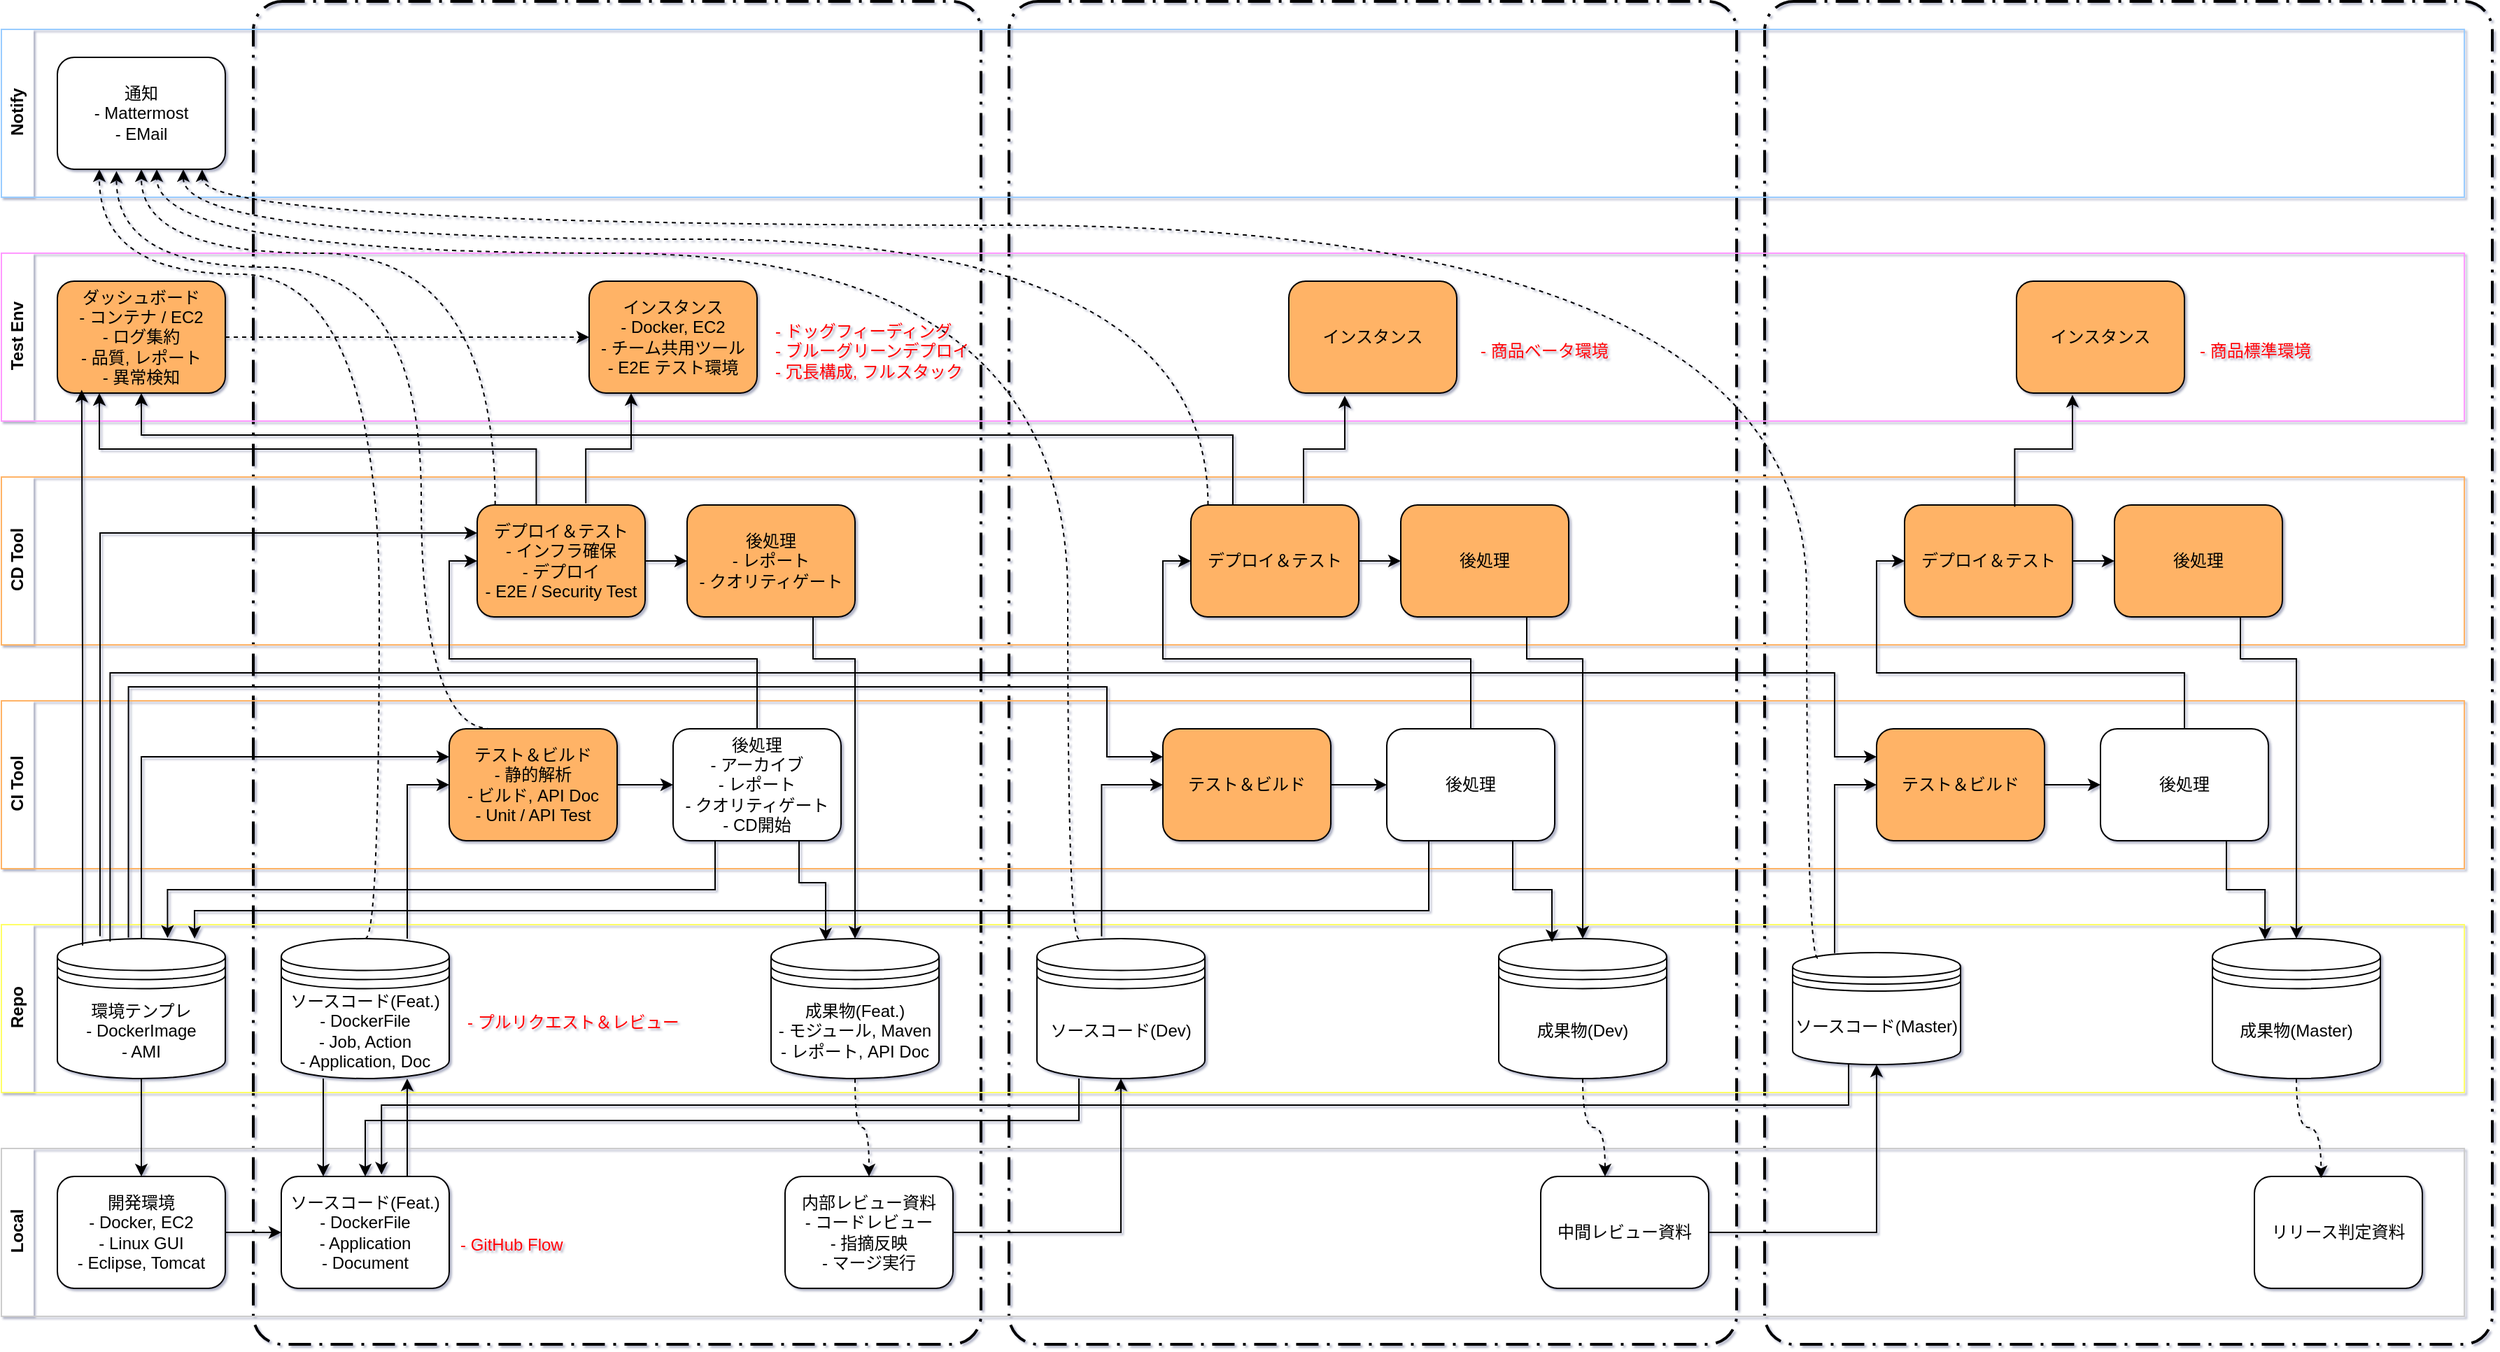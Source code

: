 <mxfile version="13.1.14" type="device"><diagram id="X82tadnI7cAvJiM5e0Vf" name="ページ1"><mxGraphModel dx="2205" dy="1007" grid="0" gridSize="10" guides="1" tooltips="1" connect="1" arrows="1" fold="1" page="1" pageScale="1" pageWidth="1169" pageHeight="1654" math="0" shadow="1"><root><mxCell id="0"/><mxCell id="1" parent="0"/><mxCell id="EK13T6bdT3T-_glC2IRY-36" value="" style="rounded=1;arcSize=4;dashed=1;strokeColor=#000000;fillColor=none;gradientColor=none;dashPattern=8 3 1 3;strokeWidth=2;" parent="1" vertex="1"><mxGeometry x="1300" y="20" width="520" height="960" as="geometry"/></mxCell><mxCell id="EK13T6bdT3T-_glC2IRY-34" value="" style="rounded=1;arcSize=4;dashed=1;strokeColor=#000000;fillColor=none;gradientColor=none;dashPattern=8 3 1 3;strokeWidth=2;" parent="1" vertex="1"><mxGeometry x="760" y="20" width="520" height="960" as="geometry"/></mxCell><mxCell id="EK13T6bdT3T-_glC2IRY-33" value="" style="rounded=1;arcSize=4;dashed=1;strokeColor=#000000;fillColor=none;gradientColor=none;dashPattern=8 3 1 3;strokeWidth=2;" parent="1" vertex="1"><mxGeometry x="220" y="20" width="520" height="960" as="geometry"/></mxCell><mxCell id="EK13T6bdT3T-_glC2IRY-1" value="Test Env" style="swimlane;html=1;horizontal=0;swimlaneLine=0;swimlaneFillColor=none;strokeColor=#FF99FF;" parent="1" vertex="1"><mxGeometry x="40" y="200" width="1760" height="120" as="geometry"/></mxCell><mxCell id="EK13T6bdT3T-_glC2IRY-5" style="edgeStyle=orthogonalEdgeStyle;rounded=0;orthogonalLoop=1;jettySize=auto;html=1;entryX=0;entryY=0.5;entryDx=0;entryDy=0;dashed=1;" parent="EK13T6bdT3T-_glC2IRY-1" source="EK13T6bdT3T-_glC2IRY-3" target="EK13T6bdT3T-_glC2IRY-4" edge="1"><mxGeometry relative="1" as="geometry"/></mxCell><mxCell id="EK13T6bdT3T-_glC2IRY-3" value="ダッシュボード&lt;br&gt;- コンテナ / EC2&lt;br&gt;- ログ集約&lt;br&gt;- 品質, レポート&lt;br&gt;- 異常検知" style="shape=ext;rounded=1;html=1;whiteSpace=wrap;strokeColor=#000000;fillColor=#FFB366;gradientColor=none;" parent="EK13T6bdT3T-_glC2IRY-1" vertex="1"><mxGeometry x="40" y="20" width="120" height="80" as="geometry"/></mxCell><mxCell id="EK13T6bdT3T-_glC2IRY-4" value="インスタンス&lt;br&gt;- Docker, EC2&lt;br&gt;- チーム共用ツール&lt;br&gt;- E2E テスト環境" style="shape=ext;rounded=1;html=1;whiteSpace=wrap;strokeColor=#000000;fillColor=#FFB366;gradientColor=none;" parent="EK13T6bdT3T-_glC2IRY-1" vertex="1"><mxGeometry x="420" y="20" width="120" height="80" as="geometry"/></mxCell><mxCell id="EK13T6bdT3T-_glC2IRY-9" value="インスタンス" style="shape=ext;rounded=1;html=1;whiteSpace=wrap;strokeColor=#000000;fillColor=#FFB366;gradientColor=none;" parent="EK13T6bdT3T-_glC2IRY-1" vertex="1"><mxGeometry x="920" y="20" width="120" height="80" as="geometry"/></mxCell><mxCell id="EK13T6bdT3T-_glC2IRY-17" value="インスタンス" style="shape=ext;rounded=1;html=1;whiteSpace=wrap;strokeColor=#000000;fillColor=#FFB366;gradientColor=none;" parent="EK13T6bdT3T-_glC2IRY-1" vertex="1"><mxGeometry x="1440" y="20" width="120" height="80" as="geometry"/></mxCell><mxCell id="-yRFeY9P3pxVW_NsYgxF-58" value="CD Tool" style="swimlane;html=1;horizontal=0;swimlaneLine=0;strokeColor=#FFB366;fillColor=#ffffff;gradientColor=none;swimlaneFillColor=none;" parent="1" vertex="1"><mxGeometry x="40" y="360" width="1760" height="120" as="geometry"/></mxCell><mxCell id="-yRFeY9P3pxVW_NsYgxF-67" style="edgeStyle=orthogonalEdgeStyle;rounded=0;orthogonalLoop=1;jettySize=auto;html=1;exitX=1;exitY=0.5;exitDx=0;exitDy=0;" parent="-yRFeY9P3pxVW_NsYgxF-58" source="-yRFeY9P3pxVW_NsYgxF-59" target="-yRFeY9P3pxVW_NsYgxF-66" edge="1"><mxGeometry relative="1" as="geometry"/></mxCell><mxCell id="-yRFeY9P3pxVW_NsYgxF-59" value="デプロイ＆テスト&lt;br&gt;- インフラ確保&lt;br&gt;- デプロイ&lt;br&gt;- E2E / Security Test" style="shape=ext;rounded=1;html=1;whiteSpace=wrap;strokeColor=#000000;fillColor=#FFB366;gradientColor=none;" parent="-yRFeY9P3pxVW_NsYgxF-58" vertex="1"><mxGeometry x="340" y="20" width="120" height="80" as="geometry"/></mxCell><mxCell id="-yRFeY9P3pxVW_NsYgxF-66" value="後処理&lt;br&gt;- レポート&lt;br&gt;- クオリティゲート" style="shape=ext;rounded=1;html=1;whiteSpace=wrap;strokeColor=#000000;fillColor=#FFB366;gradientColor=none;" parent="-yRFeY9P3pxVW_NsYgxF-58" vertex="1"><mxGeometry x="490" y="20" width="120" height="80" as="geometry"/></mxCell><mxCell id="-yRFeY9P3pxVW_NsYgxF-70" value="後処理" style="shape=ext;rounded=1;html=1;whiteSpace=wrap;strokeColor=#000000;fillColor=#FFB366;gradientColor=none;" parent="-yRFeY9P3pxVW_NsYgxF-58" vertex="1"><mxGeometry x="1000" y="20" width="120" height="80" as="geometry"/></mxCell><mxCell id="-yRFeY9P3pxVW_NsYgxF-77" value="" style="edgeStyle=orthogonalEdgeStyle;curved=1;rounded=0;orthogonalLoop=1;jettySize=auto;html=1;" parent="-yRFeY9P3pxVW_NsYgxF-58" source="-yRFeY9P3pxVW_NsYgxF-69" target="-yRFeY9P3pxVW_NsYgxF-70" edge="1"><mxGeometry relative="1" as="geometry"/></mxCell><mxCell id="-yRFeY9P3pxVW_NsYgxF-69" value="デプロイ＆テスト" style="shape=ext;rounded=1;html=1;whiteSpace=wrap;strokeColor=#000000;fillColor=#FFB366;gradientColor=none;" parent="-yRFeY9P3pxVW_NsYgxF-58" vertex="1"><mxGeometry x="850" y="20" width="120" height="80" as="geometry"/></mxCell><mxCell id="EK13T6bdT3T-_glC2IRY-25" style="edgeStyle=orthogonalEdgeStyle;rounded=0;orthogonalLoop=1;jettySize=auto;html=1;exitX=1;exitY=0.5;exitDx=0;exitDy=0;entryX=0;entryY=0.5;entryDx=0;entryDy=0;" parent="-yRFeY9P3pxVW_NsYgxF-58" source="EK13T6bdT3T-_glC2IRY-18" target="EK13T6bdT3T-_glC2IRY-19" edge="1"><mxGeometry relative="1" as="geometry"/></mxCell><mxCell id="EK13T6bdT3T-_glC2IRY-18" value="デプロイ＆テスト" style="shape=ext;rounded=1;html=1;whiteSpace=wrap;strokeColor=#000000;fillColor=#FFB366;gradientColor=none;" parent="-yRFeY9P3pxVW_NsYgxF-58" vertex="1"><mxGeometry x="1360" y="20" width="120" height="80" as="geometry"/></mxCell><mxCell id="EK13T6bdT3T-_glC2IRY-19" value="後処理" style="shape=ext;rounded=1;html=1;whiteSpace=wrap;strokeColor=#000000;fillColor=#FFB366;gradientColor=none;" parent="-yRFeY9P3pxVW_NsYgxF-58" vertex="1"><mxGeometry x="1510" y="20" width="120" height="80" as="geometry"/></mxCell><mxCell id="-yRFeY9P3pxVW_NsYgxF-50" value="Notify" style="swimlane;html=1;horizontal=0;swimlaneLine=0;strokeColor=#99CCFF;fillColor=#ffffff;gradientColor=none;swimlaneFillColor=none;" parent="1" vertex="1"><mxGeometry x="40" y="40" width="1760" height="120" as="geometry"/></mxCell><mxCell id="-yRFeY9P3pxVW_NsYgxF-51" value="通知&lt;br&gt;- Mattermost&lt;br&gt;- EMail" style="shape=ext;rounded=1;html=1;whiteSpace=wrap;" parent="-yRFeY9P3pxVW_NsYgxF-50" vertex="1"><mxGeometry x="40" y="20" width="120" height="80" as="geometry"/></mxCell><mxCell id="-yRFeY9P3pxVW_NsYgxF-23" value="Repo" style="swimlane;html=1;horizontal=0;swimlaneLine=0;strokeColor=#FFFF66;swimlaneFillColor=none;" parent="1" vertex="1"><mxGeometry x="40" y="680" width="1760" height="120" as="geometry"><mxRectangle x="40" y="40" width="30" height="50" as="alternateBounds"/></mxGeometry></mxCell><mxCell id="-yRFeY9P3pxVW_NsYgxF-25" value="環境テンプレ&lt;br&gt;- DockerImage&lt;br&gt;- AMI" style="shape=datastore;whiteSpace=wrap;html=1;strokeColor=#000000;fillColor=#ffffff;gradientColor=none;" parent="-yRFeY9P3pxVW_NsYgxF-23" vertex="1"><mxGeometry x="40" y="10" width="120" height="100" as="geometry"/></mxCell><mxCell id="-yRFeY9P3pxVW_NsYgxF-43" value="ソースコード(Dev)" style="shape=datastore;whiteSpace=wrap;html=1;strokeColor=#000000;fillColor=#ffffff;gradientColor=none;" parent="-yRFeY9P3pxVW_NsYgxF-23" vertex="1"><mxGeometry x="740" y="10" width="120" height="100" as="geometry"/></mxCell><mxCell id="-yRFeY9P3pxVW_NsYgxF-79" value="成果物(Feat.)&lt;br&gt;- モジュール, Maven&lt;br&gt;- レポート, API Doc" style="shape=datastore;whiteSpace=wrap;html=1;strokeColor=#000000;fillColor=#ffffff;gradientColor=none;" parent="-yRFeY9P3pxVW_NsYgxF-23" vertex="1"><mxGeometry x="550" y="10" width="120" height="100" as="geometry"/></mxCell><mxCell id="2lESZMW-dsrzZgmEdAfL-4" value="ソースコード(Master)" style="shape=datastore;whiteSpace=wrap;html=1;strokeColor=#000000;fillColor=#ffffff;gradientColor=none;" parent="-yRFeY9P3pxVW_NsYgxF-23" vertex="1"><mxGeometry x="1280" y="20" width="120" height="80" as="geometry"/></mxCell><mxCell id="-yRFeY9P3pxVW_NsYgxF-24" value="Local" style="swimlane;html=1;horizontal=0;swimlaneLine=0;strokeColor=#CCCCCC;swimlaneFillColor=none;" parent="1" vertex="1"><mxGeometry x="40" y="840" width="1760" height="120" as="geometry"><mxRectangle x="40" y="40" width="30" height="50" as="alternateBounds"/></mxGeometry></mxCell><mxCell id="-yRFeY9P3pxVW_NsYgxF-35" style="edgeStyle=orthogonalEdgeStyle;rounded=0;orthogonalLoop=1;jettySize=auto;html=1;exitX=1;exitY=0.5;exitDx=0;exitDy=0;entryX=0;entryY=0.5;entryDx=0;entryDy=0;" parent="-yRFeY9P3pxVW_NsYgxF-24" source="-yRFeY9P3pxVW_NsYgxF-26" target="-yRFeY9P3pxVW_NsYgxF-32" edge="1"><mxGeometry relative="1" as="geometry"/></mxCell><mxCell id="-yRFeY9P3pxVW_NsYgxF-26" value="開発環境&lt;br&gt;- Docker,&amp;nbsp;EC2&lt;br&gt;- Linux GUI&lt;br&gt;- Eclipse, Tomcat" style="shape=ext;rounded=1;html=1;whiteSpace=wrap;" parent="-yRFeY9P3pxVW_NsYgxF-24" vertex="1"><mxGeometry x="40" y="20" width="120" height="80" as="geometry"/></mxCell><mxCell id="-yRFeY9P3pxVW_NsYgxF-32" value="ソースコード(Feat.)&lt;br&gt;- DockerFile&lt;br&gt;- Application&lt;br&gt;- Document" style="shape=ext;rounded=1;html=1;whiteSpace=wrap;" parent="-yRFeY9P3pxVW_NsYgxF-24" vertex="1"><mxGeometry x="200" y="20" width="120" height="80" as="geometry"/></mxCell><mxCell id="-yRFeY9P3pxVW_NsYgxF-41" value="内部レビュー資料&lt;br&gt;- コードレビュー&lt;br&gt;- 指摘反映&lt;br&gt;- マージ実行" style="shape=ext;rounded=1;html=1;whiteSpace=wrap;" parent="-yRFeY9P3pxVW_NsYgxF-24" vertex="1"><mxGeometry x="560" y="20" width="120" height="80" as="geometry"/></mxCell><mxCell id="2lESZMW-dsrzZgmEdAfL-5" value="中間レビュー資料" style="shape=ext;rounded=1;html=1;whiteSpace=wrap;" parent="-yRFeY9P3pxVW_NsYgxF-24" vertex="1"><mxGeometry x="1100" y="20" width="120" height="80" as="geometry"/></mxCell><mxCell id="EK13T6bdT3T-_glC2IRY-31" value="リリース判定資料" style="shape=ext;rounded=1;html=1;whiteSpace=wrap;" parent="-yRFeY9P3pxVW_NsYgxF-24" vertex="1"><mxGeometry x="1610" y="20" width="120" height="80" as="geometry"/></mxCell><mxCell id="-yRFeY9P3pxVW_NsYgxF-36" value="CI Tool" style="swimlane;html=1;horizontal=0;swimlaneLine=0;strokeColor=#FFB366;swimlaneFillColor=none;" parent="1" vertex="1"><mxGeometry x="40" y="520" width="1760" height="120" as="geometry"/></mxCell><mxCell id="-yRFeY9P3pxVW_NsYgxF-40" style="edgeStyle=orthogonalEdgeStyle;rounded=0;orthogonalLoop=1;jettySize=auto;html=1;exitX=1;exitY=0.5;exitDx=0;exitDy=0;entryX=0;entryY=0.5;entryDx=0;entryDy=0;" parent="-yRFeY9P3pxVW_NsYgxF-36" source="-yRFeY9P3pxVW_NsYgxF-37" target="-yRFeY9P3pxVW_NsYgxF-39" edge="1"><mxGeometry relative="1" as="geometry"/></mxCell><mxCell id="-yRFeY9P3pxVW_NsYgxF-37" value="テスト＆ビルド&lt;br&gt;- 静的解析&lt;br&gt;- ビルド, API Doc&lt;br&gt;- Unit / API Test" style="shape=ext;rounded=1;html=1;whiteSpace=wrap;fillColor=#FFB366;" parent="-yRFeY9P3pxVW_NsYgxF-36" vertex="1"><mxGeometry x="320" y="20" width="120" height="80" as="geometry"/></mxCell><mxCell id="-yRFeY9P3pxVW_NsYgxF-39" value="後処理&lt;br&gt;- アーカイブ&lt;br&gt;- レポート&lt;br&gt;- クオリティゲート&lt;br&gt;- CD開始" style="shape=ext;rounded=1;html=1;whiteSpace=wrap;" parent="-yRFeY9P3pxVW_NsYgxF-36" vertex="1"><mxGeometry x="480" y="20" width="120" height="80" as="geometry"/></mxCell><mxCell id="-yRFeY9P3pxVW_NsYgxF-48" style="edgeStyle=orthogonalEdgeStyle;rounded=0;orthogonalLoop=1;jettySize=auto;html=1;exitX=1;exitY=0.5;exitDx=0;exitDy=0;entryX=0;entryY=0.5;entryDx=0;entryDy=0;" parent="-yRFeY9P3pxVW_NsYgxF-36" source="-yRFeY9P3pxVW_NsYgxF-45" target="-yRFeY9P3pxVW_NsYgxF-46" edge="1"><mxGeometry relative="1" as="geometry"/></mxCell><mxCell id="-yRFeY9P3pxVW_NsYgxF-45" value="テスト＆ビルド" style="shape=ext;rounded=1;html=1;whiteSpace=wrap;fillColor=#FFB366;" parent="-yRFeY9P3pxVW_NsYgxF-36" vertex="1"><mxGeometry x="830" y="20" width="120" height="80" as="geometry"/></mxCell><mxCell id="-yRFeY9P3pxVW_NsYgxF-46" value="後処理" style="shape=ext;rounded=1;html=1;whiteSpace=wrap;" parent="-yRFeY9P3pxVW_NsYgxF-36" vertex="1"><mxGeometry x="990" y="20" width="120" height="80" as="geometry"/></mxCell><mxCell id="-yRFeY9P3pxVW_NsYgxF-27" style="edgeStyle=orthogonalEdgeStyle;rounded=0;orthogonalLoop=1;jettySize=auto;html=1;entryX=0.5;entryY=0;entryDx=0;entryDy=0;" parent="1" source="-yRFeY9P3pxVW_NsYgxF-25" target="-yRFeY9P3pxVW_NsYgxF-26" edge="1"><mxGeometry relative="1" as="geometry"/></mxCell><mxCell id="-yRFeY9P3pxVW_NsYgxF-33" style="edgeStyle=orthogonalEdgeStyle;rounded=0;orthogonalLoop=1;jettySize=auto;html=1;exitX=0.25;exitY=1;exitDx=0;exitDy=0;entryX=0.25;entryY=0;entryDx=0;entryDy=0;" parent="1" source="-yRFeY9P3pxVW_NsYgxF-31" target="-yRFeY9P3pxVW_NsYgxF-32" edge="1"><mxGeometry relative="1" as="geometry"/></mxCell><mxCell id="-yRFeY9P3pxVW_NsYgxF-38" style="edgeStyle=orthogonalEdgeStyle;rounded=0;orthogonalLoop=1;jettySize=auto;html=1;exitX=0.75;exitY=0;exitDx=0;exitDy=0;entryX=0;entryY=0.5;entryDx=0;entryDy=0;" parent="1" source="-yRFeY9P3pxVW_NsYgxF-31" target="-yRFeY9P3pxVW_NsYgxF-37" edge="1"><mxGeometry relative="1" as="geometry"/></mxCell><mxCell id="-yRFeY9P3pxVW_NsYgxF-52" style="edgeStyle=orthogonalEdgeStyle;rounded=0;orthogonalLoop=1;jettySize=auto;html=1;exitX=0.5;exitY=0;exitDx=0;exitDy=0;entryX=0.25;entryY=1;entryDx=0;entryDy=0;dashed=1;elbow=vertical;curved=1;" parent="1" source="-yRFeY9P3pxVW_NsYgxF-31" target="-yRFeY9P3pxVW_NsYgxF-51" edge="1"><mxGeometry relative="1" as="geometry"><Array as="points"><mxPoint x="310" y="690"/><mxPoint x="310" y="215"/><mxPoint x="110" y="215"/></Array></mxGeometry></mxCell><mxCell id="-yRFeY9P3pxVW_NsYgxF-31" value="ソースコード(Feat.)&lt;br&gt;- DockerFile&lt;br&gt;- Job, Action&lt;br&gt;- Application,&amp;nbsp;Doc" style="shape=datastore;whiteSpace=wrap;html=1;strokeColor=#000000;fillColor=#ffffff;gradientColor=none;" parent="1" vertex="1"><mxGeometry x="240" y="690" width="120" height="100" as="geometry"/></mxCell><mxCell id="-yRFeY9P3pxVW_NsYgxF-34" style="edgeStyle=orthogonalEdgeStyle;rounded=0;orthogonalLoop=1;jettySize=auto;html=1;exitX=0.75;exitY=0;exitDx=0;exitDy=0;entryX=0.75;entryY=1;entryDx=0;entryDy=0;" parent="1" source="-yRFeY9P3pxVW_NsYgxF-32" target="-yRFeY9P3pxVW_NsYgxF-31" edge="1"><mxGeometry relative="1" as="geometry"/></mxCell><mxCell id="-yRFeY9P3pxVW_NsYgxF-44" value="" style="edgeStyle=orthogonalEdgeStyle;rounded=0;orthogonalLoop=1;jettySize=auto;html=1;entryX=0.5;entryY=1;entryDx=0;entryDy=0;" parent="1" source="-yRFeY9P3pxVW_NsYgxF-41" target="-yRFeY9P3pxVW_NsYgxF-43" edge="1"><mxGeometry relative="1" as="geometry"/></mxCell><mxCell id="-yRFeY9P3pxVW_NsYgxF-47" style="edgeStyle=orthogonalEdgeStyle;rounded=0;orthogonalLoop=1;jettySize=auto;html=1;entryX=0;entryY=0.5;entryDx=0;entryDy=0;exitX=0.385;exitY=-0.016;exitDx=0;exitDy=0;exitPerimeter=0;" parent="1" source="-yRFeY9P3pxVW_NsYgxF-43" target="-yRFeY9P3pxVW_NsYgxF-45" edge="1"><mxGeometry relative="1" as="geometry"/></mxCell><mxCell id="-yRFeY9P3pxVW_NsYgxF-53" style="rounded=0;orthogonalLoop=1;jettySize=auto;html=1;exitX=0.25;exitY=0;exitDx=0;exitDy=0;dashed=1;edgeStyle=orthogonalEdgeStyle;curved=1;entryX=0.352;entryY=1.015;entryDx=0;entryDy=0;entryPerimeter=0;" parent="1" source="-yRFeY9P3pxVW_NsYgxF-37" target="-yRFeY9P3pxVW_NsYgxF-51" edge="1"><mxGeometry relative="1" as="geometry"><mxPoint x="312" y="139" as="targetPoint"/><Array as="points"><mxPoint x="340" y="540"/><mxPoint x="340" y="210"/><mxPoint x="122" y="210"/></Array></mxGeometry></mxCell><mxCell id="-yRFeY9P3pxVW_NsYgxF-54" style="edgeStyle=orthogonalEdgeStyle;rounded=0;orthogonalLoop=1;jettySize=auto;html=1;dashed=1;curved=1;entryX=0.592;entryY=1;entryDx=0;entryDy=0;entryPerimeter=0;exitX=0.25;exitY=0;exitDx=0;exitDy=0;" parent="1" source="-yRFeY9P3pxVW_NsYgxF-43" target="-yRFeY9P3pxVW_NsYgxF-51" edge="1"><mxGeometry relative="1" as="geometry"><mxPoint x="690" y="550" as="sourcePoint"/><mxPoint x="360" y="140" as="targetPoint"/><Array as="points"><mxPoint x="802" y="690"/><mxPoint x="802" y="200"/><mxPoint x="151" y="200"/></Array></mxGeometry></mxCell><mxCell id="-yRFeY9P3pxVW_NsYgxF-55" style="edgeStyle=orthogonalEdgeStyle;rounded=0;orthogonalLoop=1;jettySize=auto;html=1;entryX=0;entryY=0.25;entryDx=0;entryDy=0;" parent="1" source="-yRFeY9P3pxVW_NsYgxF-25" target="-yRFeY9P3pxVW_NsYgxF-37" edge="1"><mxGeometry relative="1" as="geometry"><Array as="points"><mxPoint x="140" y="560"/></Array></mxGeometry></mxCell><mxCell id="-yRFeY9P3pxVW_NsYgxF-56" style="edgeStyle=orthogonalEdgeStyle;rounded=0;orthogonalLoop=1;jettySize=auto;html=1;entryX=0;entryY=0.25;entryDx=0;entryDy=0;exitX=0.423;exitY=-0.007;exitDx=0;exitDy=0;exitPerimeter=0;" parent="1" source="-yRFeY9P3pxVW_NsYgxF-25" target="-yRFeY9P3pxVW_NsYgxF-45" edge="1"><mxGeometry relative="1" as="geometry"><mxPoint x="130" y="700" as="sourcePoint"/><Array as="points"><mxPoint x="131" y="510"/><mxPoint x="830" y="510"/><mxPoint x="830" y="560"/></Array></mxGeometry></mxCell><mxCell id="-yRFeY9P3pxVW_NsYgxF-57" style="edgeStyle=orthogonalEdgeStyle;rounded=0;orthogonalLoop=1;jettySize=auto;html=1;exitX=0.25;exitY=1;exitDx=0;exitDy=0;" parent="1" source="-yRFeY9P3pxVW_NsYgxF-43" target="-yRFeY9P3pxVW_NsYgxF-32" edge="1"><mxGeometry relative="1" as="geometry"><Array as="points"><mxPoint x="810" y="820"/><mxPoint x="300" y="820"/></Array></mxGeometry></mxCell><mxCell id="-yRFeY9P3pxVW_NsYgxF-61" style="rounded=0;orthogonalLoop=1;jettySize=auto;html=1;exitX=0.107;exitY=0.001;exitDx=0;exitDy=0;dashed=1;edgeStyle=orthogonalEdgeStyle;elbow=vertical;curved=1;entryX=0.5;entryY=1;entryDx=0;entryDy=0;exitPerimeter=0;" parent="1" source="-yRFeY9P3pxVW_NsYgxF-59" target="-yRFeY9P3pxVW_NsYgxF-51" edge="1"><mxGeometry relative="1" as="geometry"><Array as="points"><mxPoint x="393" y="200"/><mxPoint x="140" y="200"/></Array></mxGeometry></mxCell><mxCell id="-yRFeY9P3pxVW_NsYgxF-62" style="edgeStyle=orthogonalEdgeStyle;rounded=0;orthogonalLoop=1;jettySize=auto;html=1;entryX=0;entryY=0.25;entryDx=0;entryDy=0;exitX=0.254;exitY=-0.017;exitDx=0;exitDy=0;exitPerimeter=0;" parent="1" source="-yRFeY9P3pxVW_NsYgxF-25" target="-yRFeY9P3pxVW_NsYgxF-59" edge="1"><mxGeometry relative="1" as="geometry"><mxPoint x="120" y="700" as="sourcePoint"/><Array as="points"><mxPoint x="111" y="400"/></Array></mxGeometry></mxCell><mxCell id="-yRFeY9P3pxVW_NsYgxF-63" style="edgeStyle=orthogonalEdgeStyle;rounded=0;orthogonalLoop=1;jettySize=auto;html=1;exitX=0.25;exitY=1;exitDx=0;exitDy=0;entryX=0.656;entryY=-0.005;entryDx=0;entryDy=0;entryPerimeter=0;" parent="1" source="-yRFeY9P3pxVW_NsYgxF-39" target="-yRFeY9P3pxVW_NsYgxF-25" edge="1"><mxGeometry relative="1" as="geometry"/></mxCell><mxCell id="-yRFeY9P3pxVW_NsYgxF-64" style="edgeStyle=orthogonalEdgeStyle;rounded=0;orthogonalLoop=1;jettySize=auto;html=1;exitX=0.25;exitY=1;exitDx=0;exitDy=0;entryX=0.817;entryY=0;entryDx=0;entryDy=0;entryPerimeter=0;" parent="1" source="-yRFeY9P3pxVW_NsYgxF-46" target="-yRFeY9P3pxVW_NsYgxF-25" edge="1"><mxGeometry relative="1" as="geometry"><Array as="points"><mxPoint x="1060" y="670"/><mxPoint x="178" y="670"/></Array></mxGeometry></mxCell><mxCell id="-yRFeY9P3pxVW_NsYgxF-68" style="edgeStyle=orthogonalEdgeStyle;rounded=0;orthogonalLoop=1;jettySize=auto;html=1;exitX=0.5;exitY=0;exitDx=0;exitDy=0;entryX=0;entryY=0.5;entryDx=0;entryDy=0;" parent="1" source="-yRFeY9P3pxVW_NsYgxF-39" target="-yRFeY9P3pxVW_NsYgxF-59" edge="1"><mxGeometry relative="1" as="geometry"><Array as="points"><mxPoint x="580" y="490"/><mxPoint x="360" y="490"/><mxPoint x="360" y="420"/></Array></mxGeometry></mxCell><mxCell id="-yRFeY9P3pxVW_NsYgxF-73" style="edgeStyle=orthogonalEdgeStyle;rounded=0;orthogonalLoop=1;jettySize=auto;html=1;entryX=0.75;entryY=1;entryDx=0;entryDy=0;dashed=1;curved=1;exitX=0.102;exitY=0.001;exitDx=0;exitDy=0;exitPerimeter=0;" parent="1" source="-yRFeY9P3pxVW_NsYgxF-69" target="-yRFeY9P3pxVW_NsYgxF-51" edge="1"><mxGeometry relative="1" as="geometry"><Array as="points"><mxPoint x="902" y="190"/><mxPoint x="170" y="190"/></Array></mxGeometry></mxCell><mxCell id="-yRFeY9P3pxVW_NsYgxF-71" style="edgeStyle=orthogonalEdgeStyle;rounded=0;orthogonalLoop=1;jettySize=auto;html=1;exitX=0.5;exitY=0;exitDx=0;exitDy=0;entryX=0;entryY=0.5;entryDx=0;entryDy=0;" parent="1" source="-yRFeY9P3pxVW_NsYgxF-46" target="-yRFeY9P3pxVW_NsYgxF-69" edge="1"><mxGeometry relative="1" as="geometry"><Array as="points"><mxPoint x="1090" y="490"/><mxPoint x="870" y="490"/><mxPoint x="870" y="420"/></Array></mxGeometry></mxCell><mxCell id="-yRFeY9P3pxVW_NsYgxF-83" style="edgeStyle=orthogonalEdgeStyle;rounded=0;orthogonalLoop=1;jettySize=auto;html=1;exitX=0.5;exitY=1;exitDx=0;exitDy=0;dashed=1;curved=1;entryX=0.5;entryY=0;entryDx=0;entryDy=0;" parent="1" source="-yRFeY9P3pxVW_NsYgxF-79" target="-yRFeY9P3pxVW_NsYgxF-41" edge="1"><mxGeometry relative="1" as="geometry"/></mxCell><mxCell id="2lESZMW-dsrzZgmEdAfL-1" style="edgeStyle=orthogonalEdgeStyle;rounded=0;orthogonalLoop=1;jettySize=auto;html=1;exitX=0.75;exitY=1;exitDx=0;exitDy=0;" parent="1" source="-yRFeY9P3pxVW_NsYgxF-66" target="-yRFeY9P3pxVW_NsYgxF-79" edge="1"><mxGeometry relative="1" as="geometry"><Array as="points"><mxPoint x="620" y="490"/><mxPoint x="650" y="490"/></Array></mxGeometry></mxCell><mxCell id="2lESZMW-dsrzZgmEdAfL-14" style="edgeStyle=orthogonalEdgeStyle;rounded=0;orthogonalLoop=1;jettySize=auto;html=1;exitX=0.5;exitY=1;exitDx=0;exitDy=0;entryX=0.383;entryY=0;entryDx=0;entryDy=0;entryPerimeter=0;curved=1;dashed=1;" parent="1" source="2lESZMW-dsrzZgmEdAfL-3" target="2lESZMW-dsrzZgmEdAfL-5" edge="1"><mxGeometry relative="1" as="geometry"/></mxCell><mxCell id="2lESZMW-dsrzZgmEdAfL-3" value="成果物(Dev)" style="shape=datastore;whiteSpace=wrap;html=1;strokeColor=#000000;fillColor=#ffffff;gradientColor=none;" parent="1" vertex="1"><mxGeometry x="1110" y="690" width="120" height="100" as="geometry"/></mxCell><mxCell id="2lESZMW-dsrzZgmEdAfL-15" style="edgeStyle=orthogonalEdgeStyle;curved=1;rounded=0;orthogonalLoop=1;jettySize=auto;html=1;exitX=0.15;exitY=0.05;exitDx=0;exitDy=0;entryX=0.862;entryY=1.001;entryDx=0;entryDy=0;dashed=1;entryPerimeter=0;exitPerimeter=0;" parent="1" source="2lESZMW-dsrzZgmEdAfL-4" target="-yRFeY9P3pxVW_NsYgxF-51" edge="1"><mxGeometry relative="1" as="geometry"><Array as="points"><mxPoint x="1330" y="704"/><mxPoint x="1330" y="180"/><mxPoint x="183" y="180"/></Array></mxGeometry></mxCell><mxCell id="EK13T6bdT3T-_glC2IRY-22" style="edgeStyle=orthogonalEdgeStyle;rounded=0;orthogonalLoop=1;jettySize=auto;html=1;entryX=0;entryY=0.5;entryDx=0;entryDy=0;exitX=0.25;exitY=0.004;exitDx=0;exitDy=0;exitPerimeter=0;" parent="1" source="2lESZMW-dsrzZgmEdAfL-4" target="EK13T6bdT3T-_glC2IRY-20" edge="1"><mxGeometry relative="1" as="geometry"/></mxCell><mxCell id="2lESZMW-dsrzZgmEdAfL-6" style="edgeStyle=orthogonalEdgeStyle;rounded=0;orthogonalLoop=1;jettySize=auto;html=1;exitX=0.75;exitY=1;exitDx=0;exitDy=0;entryX=0.317;entryY=0.025;entryDx=0;entryDy=0;entryPerimeter=0;" parent="1" source="-yRFeY9P3pxVW_NsYgxF-46" target="2lESZMW-dsrzZgmEdAfL-3" edge="1"><mxGeometry relative="1" as="geometry"/></mxCell><mxCell id="2lESZMW-dsrzZgmEdAfL-7" style="edgeStyle=orthogonalEdgeStyle;rounded=0;orthogonalLoop=1;jettySize=auto;html=1;exitX=0.75;exitY=1;exitDx=0;exitDy=0;entryX=0.5;entryY=0;entryDx=0;entryDy=0;" parent="1" source="-yRFeY9P3pxVW_NsYgxF-70" target="2lESZMW-dsrzZgmEdAfL-3" edge="1"><mxGeometry relative="1" as="geometry"><Array as="points"><mxPoint x="1130" y="490"/><mxPoint x="1170" y="490"/></Array></mxGeometry></mxCell><mxCell id="2lESZMW-dsrzZgmEdAfL-8" style="edgeStyle=orthogonalEdgeStyle;rounded=0;orthogonalLoop=1;jettySize=auto;html=1;exitX=0.75;exitY=1;exitDx=0;exitDy=0;entryX=0.325;entryY=0.013;entryDx=0;entryDy=0;entryPerimeter=0;" parent="1" source="-yRFeY9P3pxVW_NsYgxF-39" target="-yRFeY9P3pxVW_NsYgxF-79" edge="1"><mxGeometry relative="1" as="geometry"><Array as="points"><mxPoint x="610" y="650"/><mxPoint x="629" y="650"/></Array></mxGeometry></mxCell><mxCell id="2lESZMW-dsrzZgmEdAfL-9" style="edgeStyle=orthogonalEdgeStyle;rounded=0;orthogonalLoop=1;jettySize=auto;html=1;exitX=1;exitY=0.5;exitDx=0;exitDy=0;entryX=0.5;entryY=1;entryDx=0;entryDy=0;" parent="1" source="2lESZMW-dsrzZgmEdAfL-5" target="2lESZMW-dsrzZgmEdAfL-4" edge="1"><mxGeometry relative="1" as="geometry"/></mxCell><mxCell id="EK13T6bdT3T-_glC2IRY-6" style="edgeStyle=orthogonalEdgeStyle;rounded=0;orthogonalLoop=1;jettySize=auto;html=1;entryX=0.25;entryY=1;entryDx=0;entryDy=0;exitX=0.647;exitY=-0.014;exitDx=0;exitDy=0;exitPerimeter=0;" parent="1" source="-yRFeY9P3pxVW_NsYgxF-59" target="EK13T6bdT3T-_glC2IRY-4" edge="1"><mxGeometry relative="1" as="geometry"/></mxCell><mxCell id="EK13T6bdT3T-_glC2IRY-7" style="edgeStyle=orthogonalEdgeStyle;rounded=0;orthogonalLoop=1;jettySize=auto;html=1;entryX=0.25;entryY=1;entryDx=0;entryDy=0;exitX=0.352;exitY=0.001;exitDx=0;exitDy=0;exitPerimeter=0;" parent="1" source="-yRFeY9P3pxVW_NsYgxF-59" target="EK13T6bdT3T-_glC2IRY-3" edge="1"><mxGeometry relative="1" as="geometry"/></mxCell><mxCell id="EK13T6bdT3T-_glC2IRY-8" style="edgeStyle=orthogonalEdgeStyle;rounded=0;orthogonalLoop=1;jettySize=auto;html=1;exitX=0.25;exitY=0;exitDx=0;exitDy=0;entryX=0.5;entryY=1;entryDx=0;entryDy=0;" parent="1" source="-yRFeY9P3pxVW_NsYgxF-69" target="EK13T6bdT3T-_glC2IRY-3" edge="1"><mxGeometry relative="1" as="geometry"><Array as="points"><mxPoint x="920" y="330"/><mxPoint x="140" y="330"/></Array></mxGeometry></mxCell><mxCell id="EK13T6bdT3T-_glC2IRY-10" style="edgeStyle=orthogonalEdgeStyle;rounded=0;orthogonalLoop=1;jettySize=auto;html=1;exitX=0.671;exitY=-0.014;exitDx=0;exitDy=0;entryX=0.333;entryY=1.023;entryDx=0;entryDy=0;entryPerimeter=0;exitPerimeter=0;" parent="1" source="-yRFeY9P3pxVW_NsYgxF-69" target="EK13T6bdT3T-_glC2IRY-9" edge="1"><mxGeometry relative="1" as="geometry"/></mxCell><mxCell id="EK13T6bdT3T-_glC2IRY-23" style="edgeStyle=orthogonalEdgeStyle;rounded=0;orthogonalLoop=1;jettySize=auto;html=1;entryX=0;entryY=0.5;entryDx=0;entryDy=0;" parent="1" source="EK13T6bdT3T-_glC2IRY-20" target="EK13T6bdT3T-_glC2IRY-21" edge="1"><mxGeometry relative="1" as="geometry"/></mxCell><mxCell id="EK13T6bdT3T-_glC2IRY-20" value="テスト＆ビルド" style="shape=ext;rounded=1;html=1;whiteSpace=wrap;fillColor=#FFB366;" parent="1" vertex="1"><mxGeometry x="1380" y="540" width="120" height="80" as="geometry"/></mxCell><mxCell id="EK13T6bdT3T-_glC2IRY-24" style="edgeStyle=orthogonalEdgeStyle;rounded=0;orthogonalLoop=1;jettySize=auto;html=1;exitX=0.5;exitY=0;exitDx=0;exitDy=0;entryX=0;entryY=0.5;entryDx=0;entryDy=0;" parent="1" source="EK13T6bdT3T-_glC2IRY-21" target="EK13T6bdT3T-_glC2IRY-18" edge="1"><mxGeometry relative="1" as="geometry"/></mxCell><mxCell id="EK13T6bdT3T-_glC2IRY-28" style="edgeStyle=orthogonalEdgeStyle;rounded=0;orthogonalLoop=1;jettySize=auto;html=1;exitX=0.75;exitY=1;exitDx=0;exitDy=0;entryX=0.313;entryY=0.006;entryDx=0;entryDy=0;entryPerimeter=0;" parent="1" source="EK13T6bdT3T-_glC2IRY-21" target="EK13T6bdT3T-_glC2IRY-27" edge="1"><mxGeometry relative="1" as="geometry"/></mxCell><mxCell id="EK13T6bdT3T-_glC2IRY-21" value="後処理" style="shape=ext;rounded=1;html=1;whiteSpace=wrap;" parent="1" vertex="1"><mxGeometry x="1540" y="540" width="120" height="80" as="geometry"/></mxCell><mxCell id="EK13T6bdT3T-_glC2IRY-26" style="edgeStyle=orthogonalEdgeStyle;rounded=0;orthogonalLoop=1;jettySize=auto;html=1;entryX=0.333;entryY=1.015;entryDx=0;entryDy=0;exitX=0.656;exitY=0.015;exitDx=0;exitDy=0;exitPerimeter=0;entryPerimeter=0;" parent="1" source="EK13T6bdT3T-_glC2IRY-18" target="EK13T6bdT3T-_glC2IRY-17" edge="1"><mxGeometry relative="1" as="geometry"><mxPoint x="1460" y="380" as="sourcePoint"/></mxGeometry></mxCell><mxCell id="EK13T6bdT3T-_glC2IRY-32" style="edgeStyle=orthogonalEdgeStyle;rounded=0;orthogonalLoop=1;jettySize=auto;html=1;entryX=0.397;entryY=0.015;entryDx=0;entryDy=0;entryPerimeter=0;curved=1;dashed=1;" parent="1" source="EK13T6bdT3T-_glC2IRY-27" target="EK13T6bdT3T-_glC2IRY-31" edge="1"><mxGeometry relative="1" as="geometry"/></mxCell><mxCell id="EK13T6bdT3T-_glC2IRY-27" value="成果物(Master)" style="shape=datastore;whiteSpace=wrap;html=1;strokeColor=#000000;fillColor=#ffffff;gradientColor=none;" parent="1" vertex="1"><mxGeometry x="1620" y="690" width="120" height="100" as="geometry"/></mxCell><mxCell id="EK13T6bdT3T-_glC2IRY-29" style="edgeStyle=orthogonalEdgeStyle;rounded=0;orthogonalLoop=1;jettySize=auto;html=1;exitX=0.75;exitY=1;exitDx=0;exitDy=0;" parent="1" source="EK13T6bdT3T-_glC2IRY-19" target="EK13T6bdT3T-_glC2IRY-27" edge="1"><mxGeometry relative="1" as="geometry"><Array as="points"><mxPoint x="1640" y="490"/><mxPoint x="1680" y="490"/></Array></mxGeometry></mxCell><mxCell id="EK13T6bdT3T-_glC2IRY-30" style="edgeStyle=orthogonalEdgeStyle;rounded=0;orthogonalLoop=1;jettySize=auto;html=1;entryX=0;entryY=0.25;entryDx=0;entryDy=0;exitX=0.314;exitY=0.021;exitDx=0;exitDy=0;exitPerimeter=0;" parent="1" source="-yRFeY9P3pxVW_NsYgxF-25" target="EK13T6bdT3T-_glC2IRY-20" edge="1"><mxGeometry relative="1" as="geometry"><Array as="points"><mxPoint x="118" y="500"/><mxPoint x="1350" y="500"/><mxPoint x="1350" y="560"/></Array></mxGeometry></mxCell><mxCell id="EK13T6bdT3T-_glC2IRY-37" style="edgeStyle=orthogonalEdgeStyle;rounded=0;orthogonalLoop=1;jettySize=auto;html=1;entryX=0.597;entryY=-0.017;entryDx=0;entryDy=0;entryPerimeter=0;" parent="1" source="2lESZMW-dsrzZgmEdAfL-4" target="-yRFeY9P3pxVW_NsYgxF-32" edge="1"><mxGeometry relative="1" as="geometry"><Array as="points"><mxPoint x="1360" y="809"/><mxPoint x="312" y="809"/></Array></mxGeometry></mxCell><mxCell id="pdgscjAGIWUmsSz77S34-1" value="- ドッグフィーディング&lt;br&gt;&lt;div&gt;&lt;span&gt;- ブルーグリーンデプロイ&lt;/span&gt;&lt;/div&gt;&lt;div&gt;&lt;span&gt;- 冗長構成, フルスタック&lt;/span&gt;&lt;/div&gt;" style="text;html=1;strokeColor=none;fillColor=none;align=left;verticalAlign=middle;whiteSpace=wrap;rounded=0;fontColor=#FF0000;" parent="1" vertex="1"><mxGeometry x="591" y="244.5" width="145" height="51" as="geometry"/></mxCell><mxCell id="pdgscjAGIWUmsSz77S34-4" value="- GitHub Flow" style="text;html=1;strokeColor=none;fillColor=none;align=left;verticalAlign=middle;whiteSpace=wrap;rounded=0;fontColor=#FF0000;" parent="1" vertex="1"><mxGeometry x="366" y="899" width="145" height="20" as="geometry"/></mxCell><mxCell id="pdgscjAGIWUmsSz77S34-5" value="- プルリクエスト＆レビュー" style="text;html=1;strokeColor=none;fillColor=none;align=left;verticalAlign=middle;whiteSpace=wrap;rounded=0;fontColor=#FF0000;" parent="1" vertex="1"><mxGeometry x="371" y="740" width="160" height="20" as="geometry"/></mxCell><mxCell id="1ikpfWHT-vNuqs4qASgn-2" value="- 商品標準環境" style="text;html=1;strokeColor=none;fillColor=none;align=left;verticalAlign=middle;whiteSpace=wrap;rounded=0;fontColor=#FF0000;" vertex="1" parent="1"><mxGeometry x="1609" y="259.5" width="145" height="21" as="geometry"/></mxCell><mxCell id="1ikpfWHT-vNuqs4qASgn-3" style="edgeStyle=orthogonalEdgeStyle;rounded=0;orthogonalLoop=1;jettySize=auto;html=1;exitX=0.15;exitY=0.05;exitDx=0;exitDy=0;exitPerimeter=0;entryX=0.145;entryY=0.971;entryDx=0;entryDy=0;entryPerimeter=0;" edge="1" parent="1" source="-yRFeY9P3pxVW_NsYgxF-25" target="EK13T6bdT3T-_glC2IRY-3"><mxGeometry relative="1" as="geometry"/></mxCell><mxCell id="1ikpfWHT-vNuqs4qASgn-5" value="- 商品ベータ環境" style="text;html=1;strokeColor=none;fillColor=none;align=left;verticalAlign=middle;whiteSpace=wrap;rounded=0;fontColor=#FF0000;" vertex="1" parent="1"><mxGeometry x="1095" y="260" width="145" height="20" as="geometry"/></mxCell></root></mxGraphModel></diagram></mxfile>